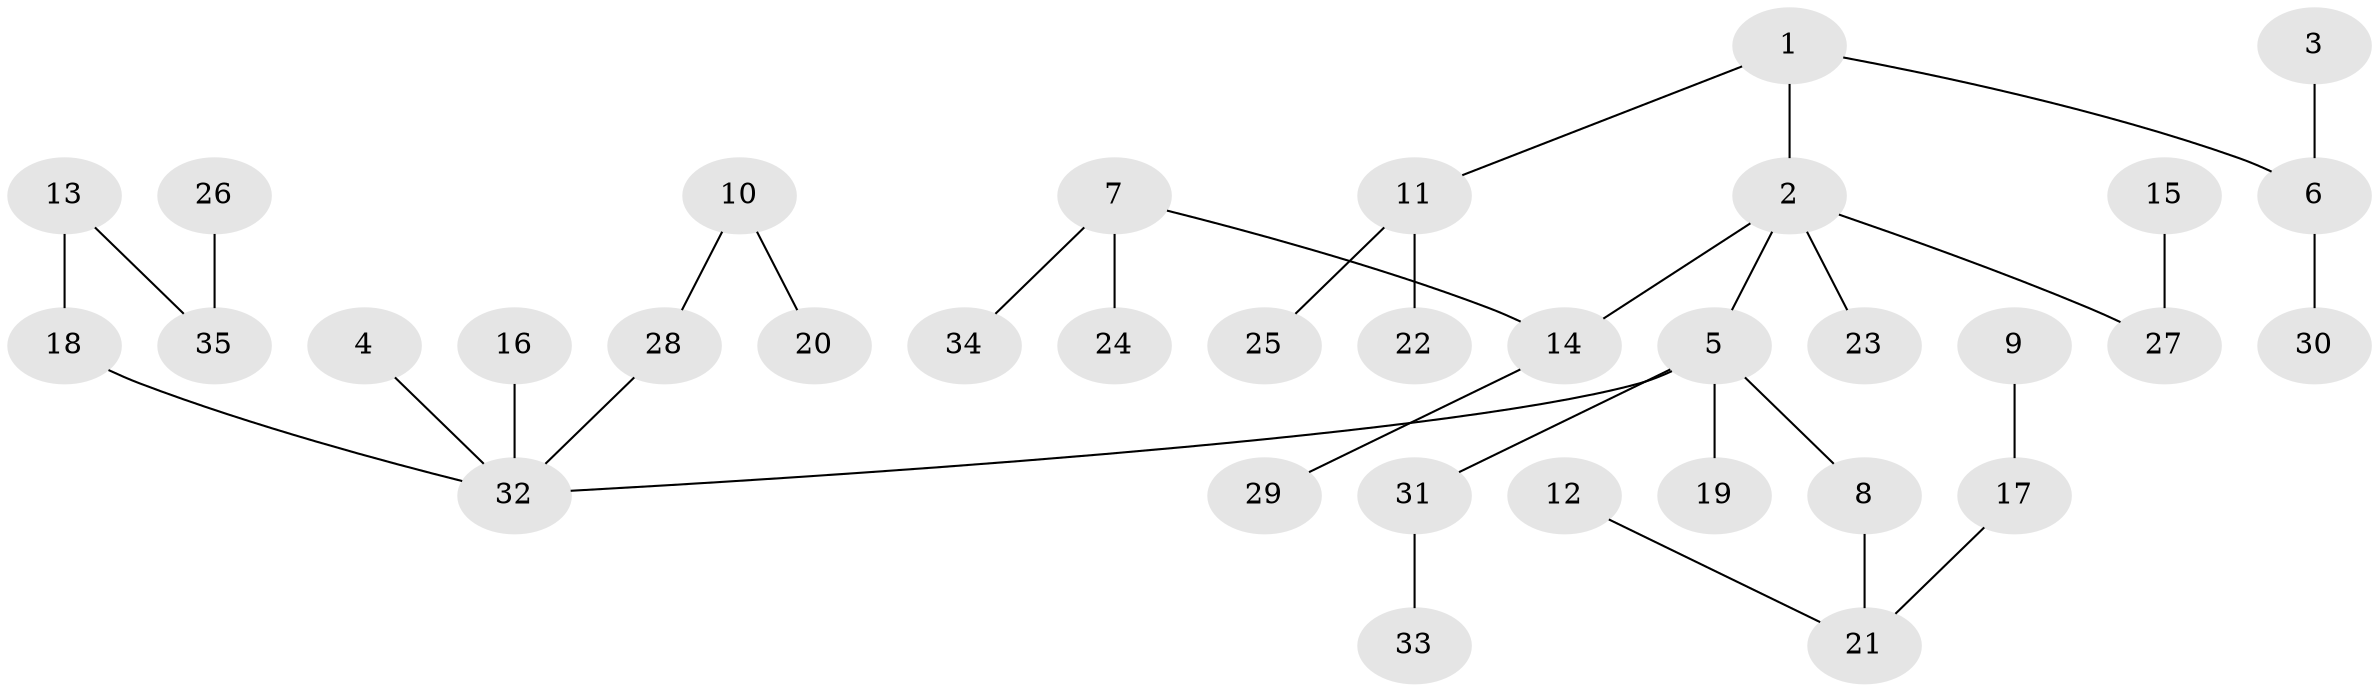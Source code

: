 // original degree distribution, {4: 0.07142857142857142, 3: 0.17142857142857143, 6: 0.02857142857142857, 2: 0.2714285714285714, 1: 0.45714285714285713}
// Generated by graph-tools (version 1.1) at 2025/37/03/04/25 23:37:29]
// undirected, 35 vertices, 34 edges
graph export_dot {
  node [color=gray90,style=filled];
  1;
  2;
  3;
  4;
  5;
  6;
  7;
  8;
  9;
  10;
  11;
  12;
  13;
  14;
  15;
  16;
  17;
  18;
  19;
  20;
  21;
  22;
  23;
  24;
  25;
  26;
  27;
  28;
  29;
  30;
  31;
  32;
  33;
  34;
  35;
  1 -- 2 [weight=1.0];
  1 -- 6 [weight=1.0];
  1 -- 11 [weight=1.0];
  2 -- 5 [weight=1.0];
  2 -- 14 [weight=1.0];
  2 -- 23 [weight=1.0];
  2 -- 27 [weight=1.0];
  3 -- 6 [weight=1.0];
  4 -- 32 [weight=1.0];
  5 -- 8 [weight=1.0];
  5 -- 19 [weight=1.0];
  5 -- 31 [weight=1.0];
  5 -- 32 [weight=1.0];
  6 -- 30 [weight=1.0];
  7 -- 14 [weight=1.0];
  7 -- 24 [weight=1.0];
  7 -- 34 [weight=1.0];
  8 -- 21 [weight=1.0];
  9 -- 17 [weight=1.0];
  10 -- 20 [weight=1.0];
  10 -- 28 [weight=1.0];
  11 -- 22 [weight=1.0];
  11 -- 25 [weight=1.0];
  12 -- 21 [weight=1.0];
  13 -- 18 [weight=1.0];
  13 -- 35 [weight=1.0];
  14 -- 29 [weight=1.0];
  15 -- 27 [weight=1.0];
  16 -- 32 [weight=1.0];
  17 -- 21 [weight=1.0];
  18 -- 32 [weight=1.0];
  26 -- 35 [weight=1.0];
  28 -- 32 [weight=1.0];
  31 -- 33 [weight=1.0];
}
